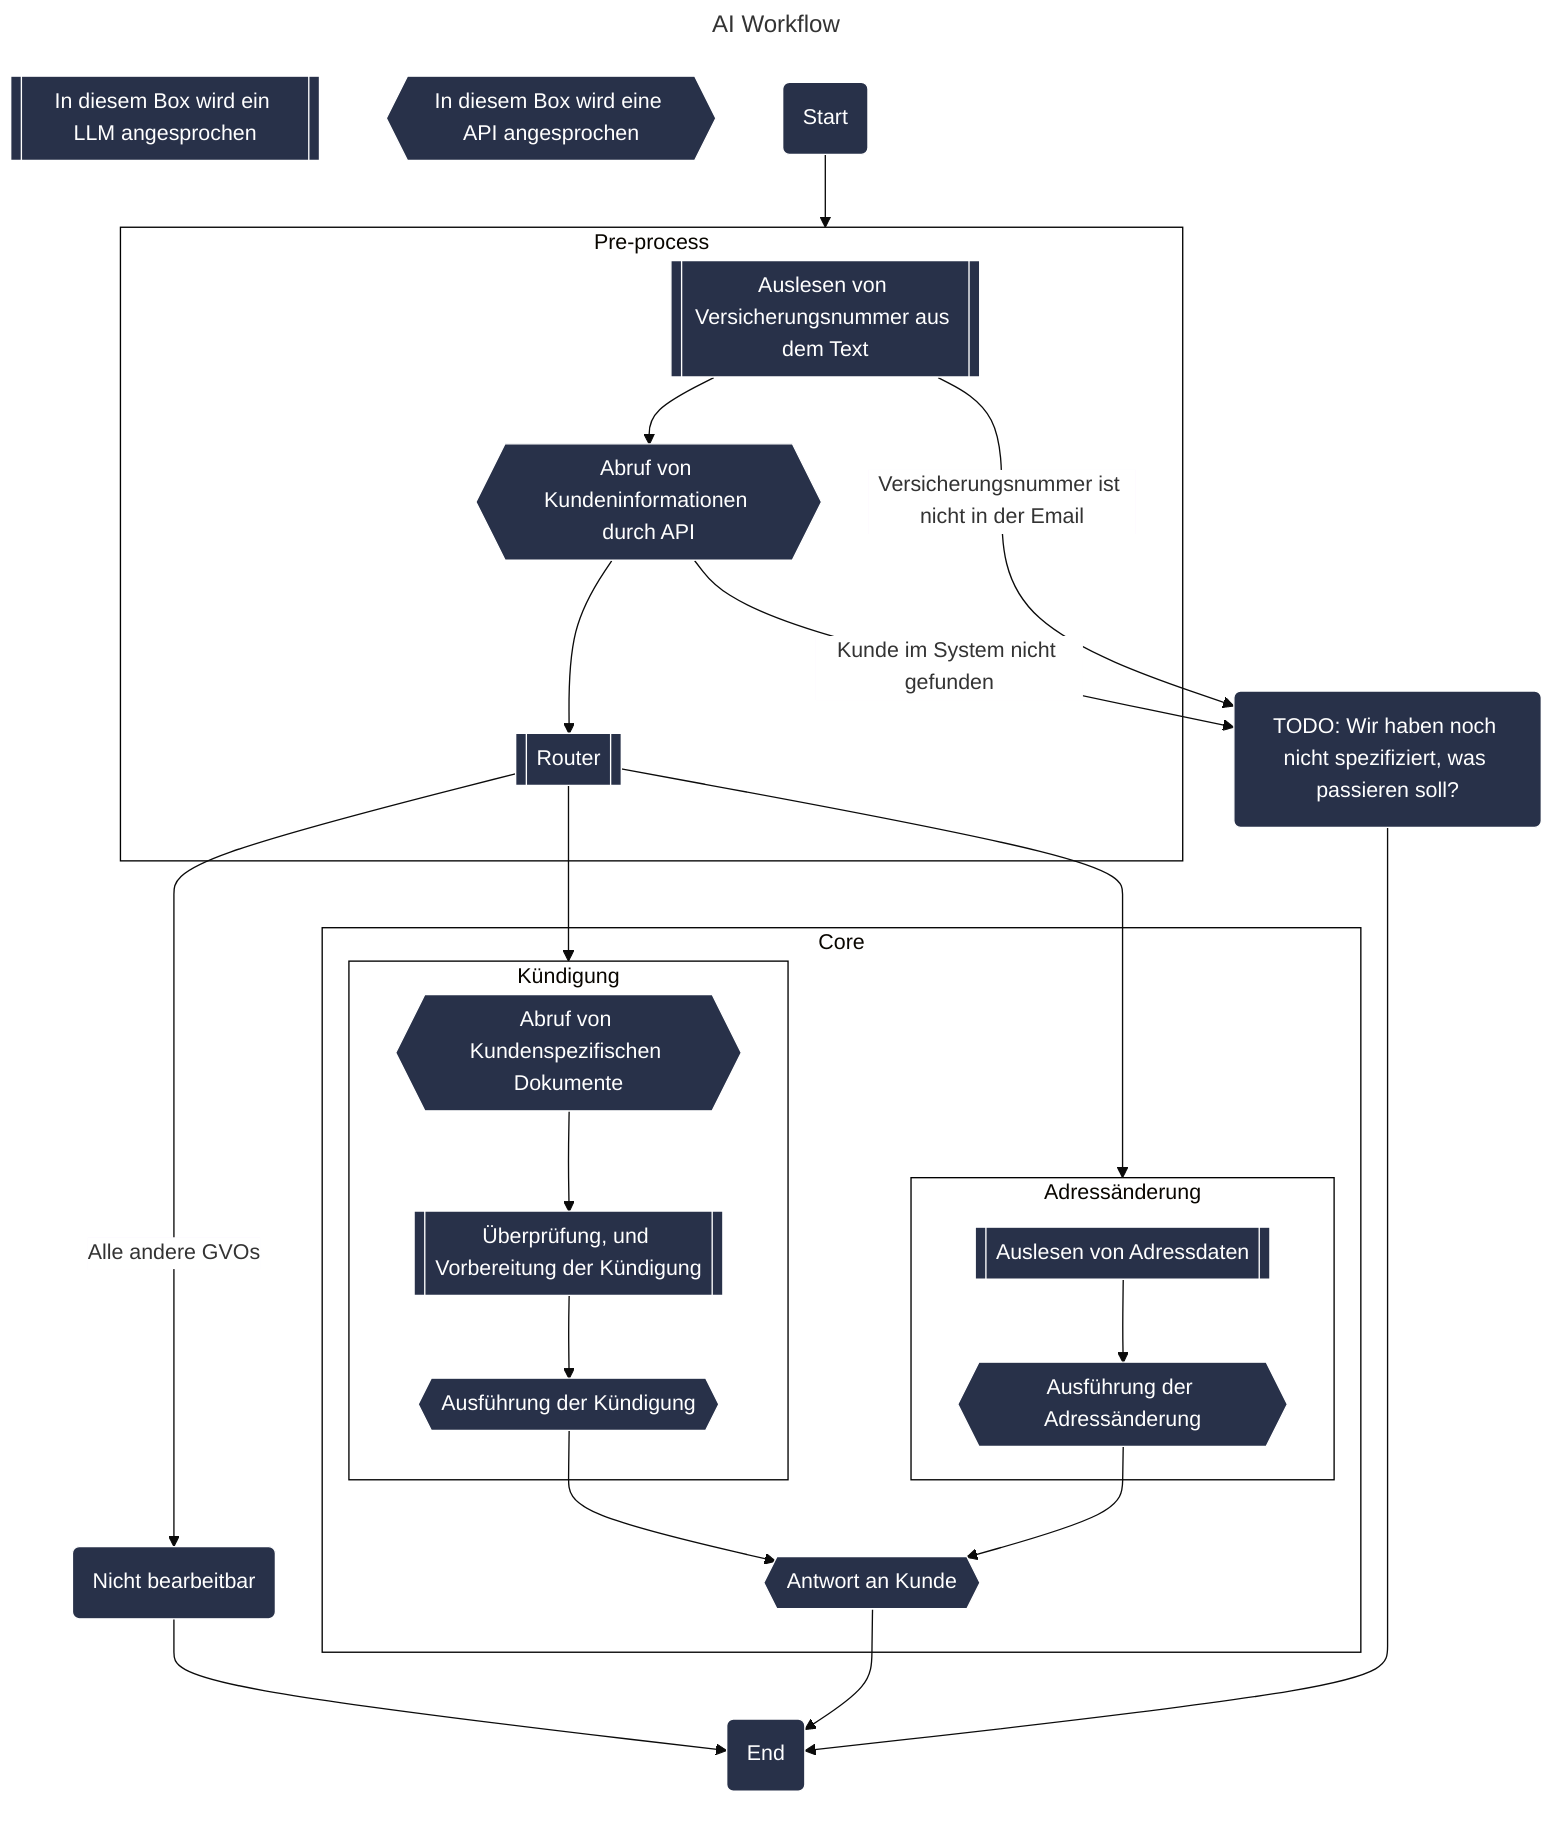 ---
title: AI Workflow
config:
  theme: 'base'
  themeVariables:
    background: #f8f5f4
  themeCSS: |
    .default polygon, .default rect {
      fill: #283149 !important;
      stroke: white !important;
    }
    
    .default:hover polygon, .default:hover rect, .default p:hover {
      fill: blue !important;
      stroke: white !important;
      cursor: pointer !important;
    }
    .default p {
      color: white !important;
    }
    .edgeLabel p {
      background-color: #ffffff !important;
    }
    .cluster rect {
      stroke: black;
      fill: white !important;
    }

---
graph TD
    %% Explanations:
    llm[[In diesem Box wird ein LLM angesprochen]]
    api_call{{In diesem Box wird eine API angesprochen}}

    __START__(Start)
    __START__ --> Pre-process
    subgraph Pre-process
        customer_data_extract[["Auslesen von Versicherungsnummer aus dem Text"]]
        fetch_customer_details{{"Abruf von Kundeninformationen durch API"}}
        router[["Router"]]
        customer_data_extract --> fetch_customer_details
        fetch_customer_details --> router
    end
    router -->|Alle andere GVOs| uncovered
    router --> Kündigung
    router --> Adressänderung
    subgraph Core
        subgraph Kündigung
            fetch_customer_documents{{"Abruf von Kundenspezifischen Dokumente"}}
            termination_execute_prep[["Überprüfung, und Vorbereitung der Kündigung"]]
            termination_execute{{"Ausführung der Kündigung"}}
            fetch_customer_documents --> termination_execute_prep
            termination_execute_prep --> termination_execute
        end
        termination_execute --> answer

        subgraph Adressänderung
            address_data_extract[["Auslesen von Adressdaten"]]
            address_change_execute{{"Ausführung der Adressänderung"}}
            address_data_extract --> address_change_execute
        end
        address_change_execute --> answer

    end
    answer{{"Antwort an Kunde"}}
    todo_node("TODO: Wir haben noch nicht spezifiziert, was passieren soll?")
    fetch_customer_details --> |"Kunde im System nicht gefunden"|todo_node
    customer_data_extract --> |"Versicherungsnummer ist nicht in der Email"|todo_node
    answer --> __END__
    todo_node --> __END__
    __END__(End)
    uncovered("Nicht bearbeitbar") --> __END__;